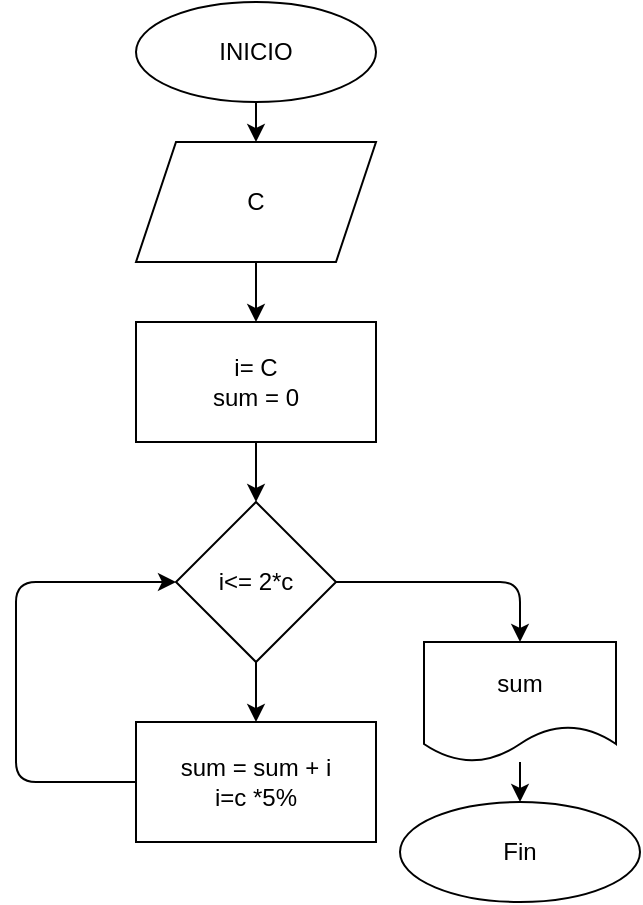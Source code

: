 <mxfile>
    <diagram id="K-51QsLnDVpQSDR6STZD" name="Página-1">
        <mxGraphModel dx="564" dy="473" grid="1" gridSize="10" guides="1" tooltips="1" connect="1" arrows="1" fold="1" page="1" pageScale="1" pageWidth="827" pageHeight="1169" math="0" shadow="0">
            <root>
                <mxCell id="0"/>
                <mxCell id="1" parent="0"/>
                <mxCell id="5" value="" style="edgeStyle=none;html=1;" edge="1" parent="1" source="2" target="6">
                    <mxGeometry relative="1" as="geometry">
                        <mxPoint x="330" y="165" as="targetPoint"/>
                    </mxGeometry>
                </mxCell>
                <mxCell id="2" value="INICIO" style="ellipse;whiteSpace=wrap;html=1;" vertex="1" parent="1">
                    <mxGeometry x="270" y="40" width="120" height="50" as="geometry"/>
                </mxCell>
                <mxCell id="8" value="" style="edgeStyle=none;html=1;" edge="1" parent="1" source="6" target="7">
                    <mxGeometry relative="1" as="geometry"/>
                </mxCell>
                <mxCell id="6" value="C" style="shape=parallelogram;perimeter=parallelogramPerimeter;whiteSpace=wrap;html=1;fixedSize=1;" vertex="1" parent="1">
                    <mxGeometry x="270" y="110" width="120" height="60" as="geometry"/>
                </mxCell>
                <mxCell id="10" value="" style="edgeStyle=none;html=1;" edge="1" parent="1" source="7" target="9">
                    <mxGeometry relative="1" as="geometry"/>
                </mxCell>
                <mxCell id="7" value="i= C&lt;br&gt;sum = 0" style="whiteSpace=wrap;html=1;" vertex="1" parent="1">
                    <mxGeometry x="270" y="200" width="120" height="60" as="geometry"/>
                </mxCell>
                <mxCell id="13" value="" style="edgeStyle=none;html=1;" edge="1" parent="1" source="9" target="12">
                    <mxGeometry relative="1" as="geometry"/>
                </mxCell>
                <mxCell id="15" style="edgeStyle=none;html=1;" edge="1" parent="1" source="9" target="16">
                    <mxGeometry relative="1" as="geometry">
                        <mxPoint x="440" y="350" as="targetPoint"/>
                        <Array as="points">
                            <mxPoint x="462" y="330"/>
                        </Array>
                    </mxGeometry>
                </mxCell>
                <mxCell id="9" value="i&amp;lt;= 2*c" style="rhombus;whiteSpace=wrap;html=1;" vertex="1" parent="1">
                    <mxGeometry x="290" y="290" width="80" height="80" as="geometry"/>
                </mxCell>
                <mxCell id="14" style="edgeStyle=none;html=1;entryX=0;entryY=0.5;entryDx=0;entryDy=0;" edge="1" parent="1" source="12" target="9">
                    <mxGeometry relative="1" as="geometry">
                        <Array as="points">
                            <mxPoint x="210" y="430"/>
                            <mxPoint x="210" y="330"/>
                        </Array>
                    </mxGeometry>
                </mxCell>
                <mxCell id="12" value="sum = sum + i&lt;br&gt;i=c *5%" style="whiteSpace=wrap;html=1;" vertex="1" parent="1">
                    <mxGeometry x="270" y="400" width="120" height="60" as="geometry"/>
                </mxCell>
                <mxCell id="18" value="" style="edgeStyle=none;html=1;" edge="1" parent="1" source="16" target="17">
                    <mxGeometry relative="1" as="geometry"/>
                </mxCell>
                <mxCell id="16" value="sum" style="shape=document;whiteSpace=wrap;html=1;boundedLbl=1;" vertex="1" parent="1">
                    <mxGeometry x="414" y="360" width="96" height="60" as="geometry"/>
                </mxCell>
                <mxCell id="17" value="Fin" style="ellipse;whiteSpace=wrap;html=1;" vertex="1" parent="1">
                    <mxGeometry x="402" y="440" width="120" height="50" as="geometry"/>
                </mxCell>
            </root>
        </mxGraphModel>
    </diagram>
</mxfile>